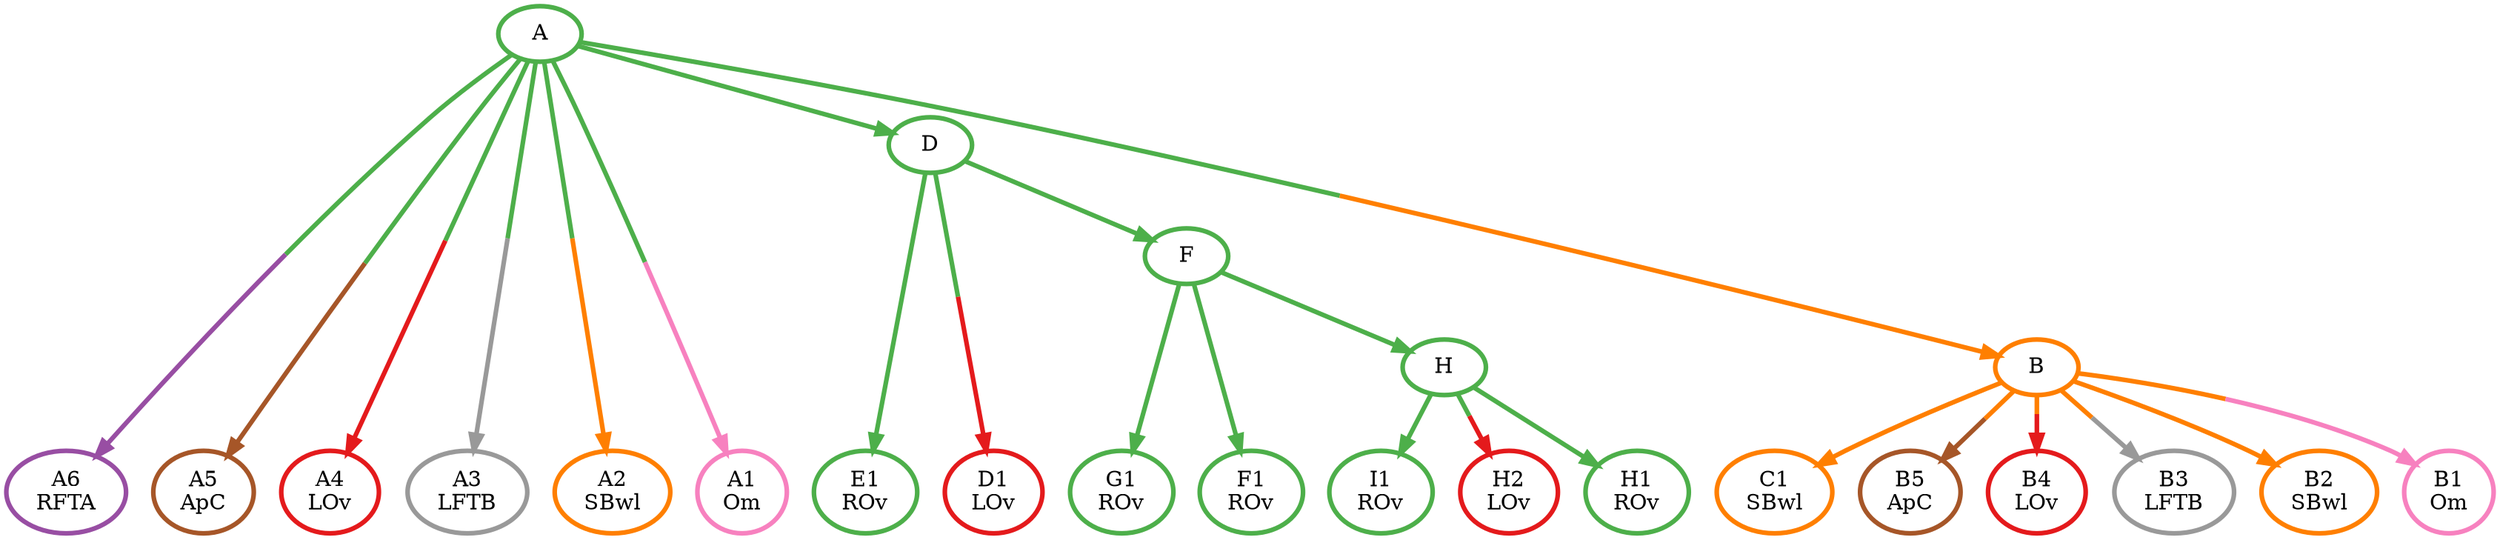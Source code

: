 digraph T {
	{
		rank=same
		23 [penwidth=3,colorscheme=set19,color=3,label="I1\nROv"]
		22 [penwidth=3,colorscheme=set19,color=3,label="G1\nROv"]
		21 [penwidth=3,colorscheme=set19,color=3,label="E1\nROv"]
		20 [penwidth=3,colorscheme=set19,color=5,label="C1\nSBwl"]
		19 [penwidth=3,colorscheme=set19,color=1,label="H2\nLOv"]
		18 [penwidth=3,colorscheme=set19,color=3,label="H1\nROv"]
		16 [penwidth=3,colorscheme=set19,color=3,label="F1\nROv"]
		14 [penwidth=3,colorscheme=set19,color=1,label="D1\nLOv"]
		12 [penwidth=3,colorscheme=set19,color=7,label="B5\nApC"]
		11 [penwidth=3,colorscheme=set19,color=1,label="B4\nLOv"]
		10 [penwidth=3,colorscheme=set19,color=9,label="B3\nLFTB"]
		9 [penwidth=3,colorscheme=set19,color=5,label="B2\nSBwl"]
		8 [penwidth=3,colorscheme=set19,color=8,label="B1\nOm"]
		6 [penwidth=3,colorscheme=set19,color=4,label="A6\nRFTA"]
		5 [penwidth=3,colorscheme=set19,color=7,label="A5\nApC"]
		4 [penwidth=3,colorscheme=set19,color=1,label="A4\nLOv"]
		3 [penwidth=3,colorscheme=set19,color=9,label="A3\nLFTB"]
		2 [penwidth=3,colorscheme=set19,color=5,label="A2\nSBwl"]
		1 [penwidth=3,colorscheme=set19,color=8,label="A1\nOm"]
	}
	17 [penwidth=3,colorscheme=set19,color=3,label="H"]
	15 [penwidth=3,colorscheme=set19,color=3,label="F"]
	13 [penwidth=3,colorscheme=set19,color=3,label="D"]
	7 [penwidth=3,colorscheme=set19,color=5,label="B"]
	0 [penwidth=3,colorscheme=set19,color=3,label="A"]
	17 -> 23 [penwidth=3,colorscheme=set19,color=3]
	17 -> 19 [penwidth=3,colorscheme=set19,color="3;0.5:1"]
	17 -> 18 [penwidth=3,colorscheme=set19,color=3]
	15 -> 22 [penwidth=3,colorscheme=set19,color=3]
	15 -> 17 [penwidth=3,colorscheme=set19,color=3]
	15 -> 16 [penwidth=3,colorscheme=set19,color=3]
	13 -> 21 [penwidth=3,colorscheme=set19,color=3]
	13 -> 15 [penwidth=3,colorscheme=set19,color=3]
	13 -> 14 [penwidth=3,colorscheme=set19,color="3;0.5:1"]
	7 -> 20 [penwidth=3,colorscheme=set19,color=5]
	7 -> 12 [penwidth=3,colorscheme=set19,color="5;0.5:7"]
	7 -> 11 [penwidth=3,colorscheme=set19,color="5;0.5:1"]
	7 -> 10 [penwidth=3,colorscheme=set19,color="5;0.5:9"]
	7 -> 9 [penwidth=3,colorscheme=set19,color=5]
	7 -> 8 [penwidth=3,colorscheme=set19,color="5;0.5:8"]
	0 -> 13 [penwidth=3,colorscheme=set19,color=3]
	0 -> 7 [penwidth=3,colorscheme=set19,color="3;0.5:5"]
	0 -> 6 [penwidth=3,colorscheme=set19,color="3;0.5:4"]
	0 -> 5 [penwidth=3,colorscheme=set19,color="3;0.5:7"]
	0 -> 4 [penwidth=3,colorscheme=set19,color="3;0.5:1"]
	0 -> 3 [penwidth=3,colorscheme=set19,color="3;0.5:9"]
	0 -> 2 [penwidth=3,colorscheme=set19,color="3;0.5:5"]
	0 -> 1 [penwidth=3,colorscheme=set19,color="3;0.5:8"]
}
